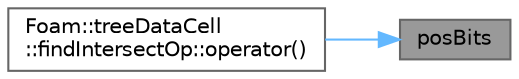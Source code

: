digraph "posBits"
{
 // LATEX_PDF_SIZE
  bgcolor="transparent";
  edge [fontname=Helvetica,fontsize=10,labelfontname=Helvetica,labelfontsize=10];
  node [fontname=Helvetica,fontsize=10,shape=box,height=0.2,width=0.4];
  rankdir="RL";
  Node1 [id="Node000001",label="posBits",height=0.2,width=0.4,color="gray40", fillcolor="grey60", style="filled", fontcolor="black",tooltip=" "];
  Node1 -> Node2 [id="edge1_Node000001_Node000002",dir="back",color="steelblue1",style="solid",tooltip=" "];
  Node2 [id="Node000002",label="Foam::treeDataCell\l::findIntersectOp::operator()",height=0.2,width=0.4,color="grey40", fillcolor="white", style="filled",URL="$classFoam_1_1treeDataCell_1_1findIntersectOp.html#adafae2aaf723502ccff1ff68a21fcdc0",tooltip=" "];
}

